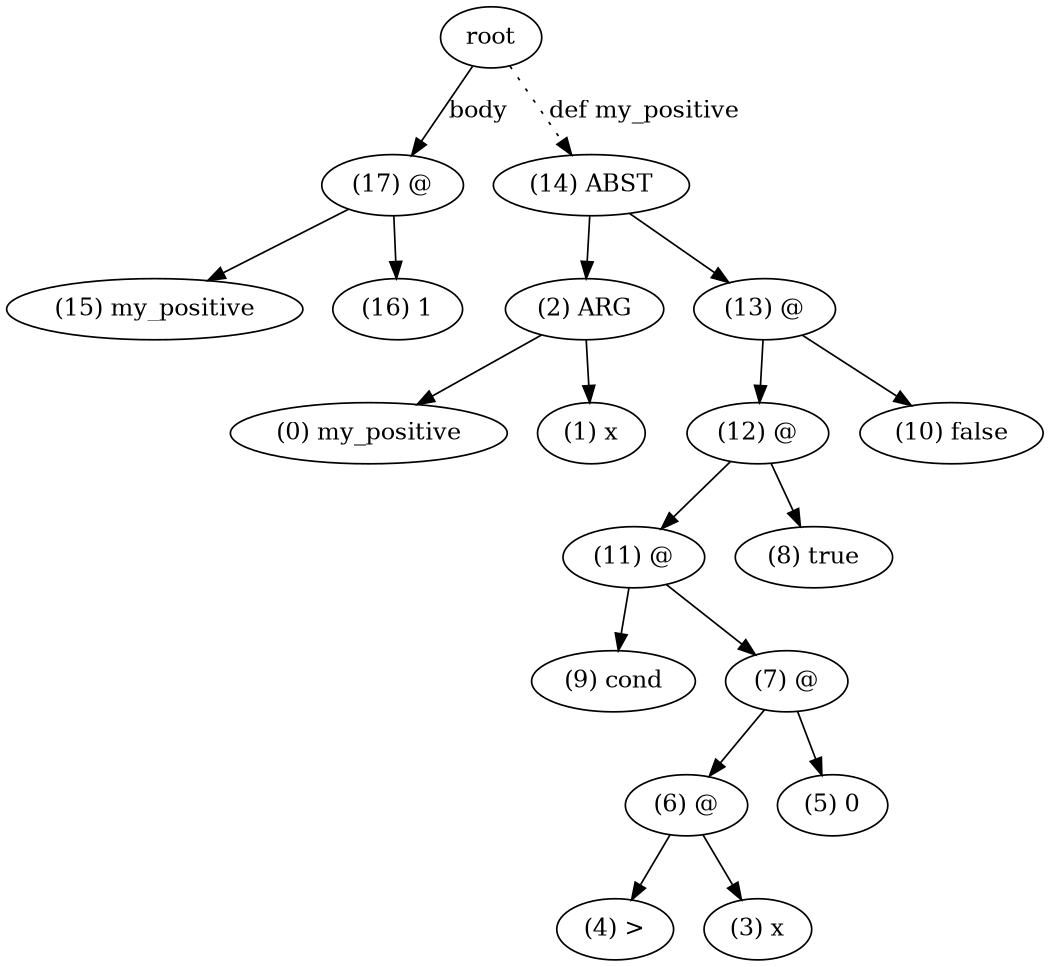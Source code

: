 digraph G {
	size = "7,7";
	dpi = "300"	"(15) my_positive";
	"(16) 1";
	"(17) @";
	"(17) @" -> "(15) my_positive";
	"(17) @" -> "(16) 1";
	"(0) my_positive";
	"(1) x";
	"(2) ARG";
	"(2) ARG" -> "(0) my_positive";
	"(2) ARG" -> "(1) x";
	"(9) cond";
	"(4) >";
	"(3) x";
	"(6) @";
	"(6) @" -> "(4) >";
	"(6) @" -> "(3) x";
	"(5) 0";
	"(7) @";
	"(7) @" -> "(6) @";
	"(7) @" -> "(5) 0";
	"(11) @";
	"(11) @" -> "(9) cond";
	"(11) @" -> "(7) @";
	"(8) true";
	"(12) @";
	"(12) @" -> "(11) @";
	"(12) @" -> "(8) true";
	"(10) false";
	"(13) @";
	"(13) @" -> "(12) @";
	"(13) @" -> "(10) false";
	"(14) ABST";
	"(14) ABST" -> "(2) ARG";
	"(14) ABST" -> "(13) @";
	"root";
	"root" -> "(17) @"[label="body"];
	"root" -> "(14) ABST" [style=dotted, label="def my_positive"];
}